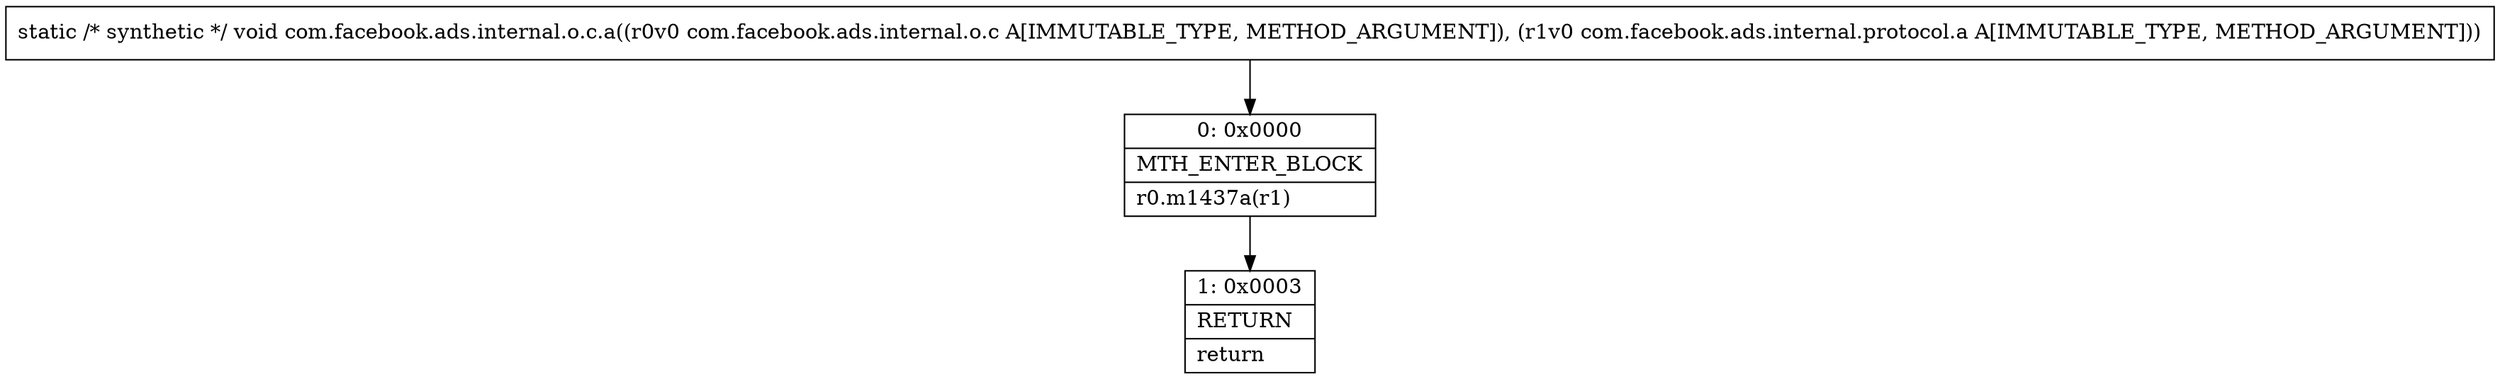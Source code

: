 digraph "CFG forcom.facebook.ads.internal.o.c.a(Lcom\/facebook\/ads\/internal\/o\/c;Lcom\/facebook\/ads\/internal\/protocol\/a;)V" {
Node_0 [shape=record,label="{0\:\ 0x0000|MTH_ENTER_BLOCK\l|r0.m1437a(r1)\l}"];
Node_1 [shape=record,label="{1\:\ 0x0003|RETURN\l|return\l}"];
MethodNode[shape=record,label="{static \/* synthetic *\/ void com.facebook.ads.internal.o.c.a((r0v0 com.facebook.ads.internal.o.c A[IMMUTABLE_TYPE, METHOD_ARGUMENT]), (r1v0 com.facebook.ads.internal.protocol.a A[IMMUTABLE_TYPE, METHOD_ARGUMENT])) }"];
MethodNode -> Node_0;
Node_0 -> Node_1;
}

